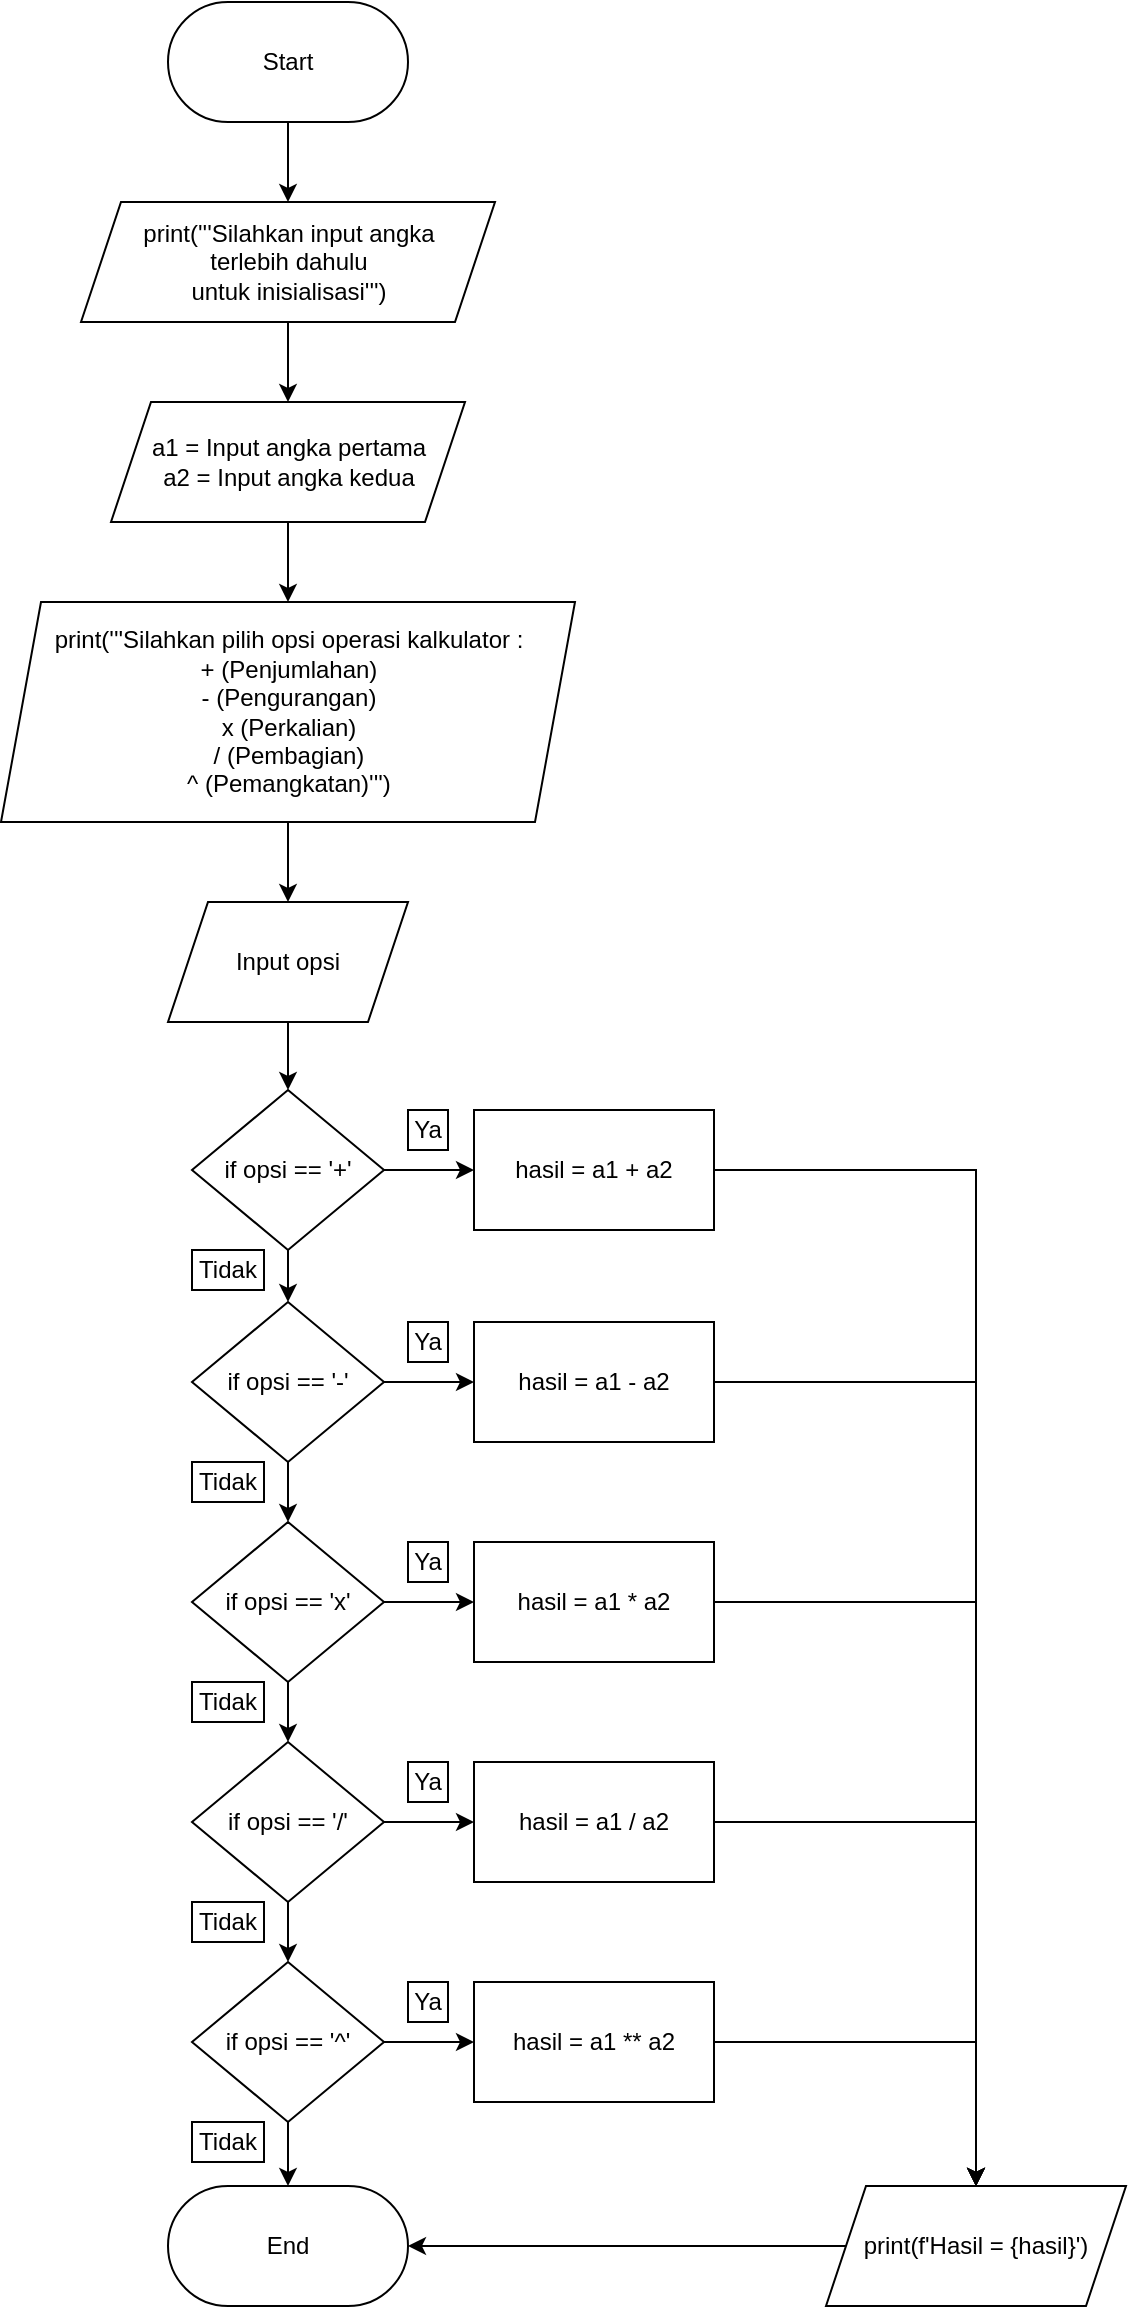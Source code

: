 <mxfile version="20.5.1" type="device"><diagram id="cfBa6SjVYZE0xMdukgyN" name="Halaman-1"><mxGraphModel dx="1240" dy="643" grid="1" gridSize="10" guides="1" tooltips="1" connect="1" arrows="1" fold="1" page="1" pageScale="1" pageWidth="827" pageHeight="1169" math="0" shadow="0"><root><mxCell id="0"/><mxCell id="1" parent="0"/><mxCell id="Q1IP3M-YnzKUfg_tRLrC-6" value="" style="edgeStyle=orthogonalEdgeStyle;rounded=0;orthogonalLoop=1;jettySize=auto;html=1;" edge="1" parent="1" source="Q1IP3M-YnzKUfg_tRLrC-1" target="Q1IP3M-YnzKUfg_tRLrC-5"><mxGeometry relative="1" as="geometry"/></mxCell><mxCell id="Q1IP3M-YnzKUfg_tRLrC-1" value="Start" style="rounded=1;whiteSpace=wrap;html=1;arcSize=50;" vertex="1" parent="1"><mxGeometry x="240" y="8" width="120" height="60" as="geometry"/></mxCell><mxCell id="Q1IP3M-YnzKUfg_tRLrC-9" value="" style="edgeStyle=orthogonalEdgeStyle;rounded=0;orthogonalLoop=1;jettySize=auto;html=1;" edge="1" parent="1" source="Q1IP3M-YnzKUfg_tRLrC-2" target="Q1IP3M-YnzKUfg_tRLrC-8"><mxGeometry relative="1" as="geometry"/></mxCell><mxCell id="Q1IP3M-YnzKUfg_tRLrC-2" value="a1 = Input angka pertama&lt;br&gt;a2 = Input angka kedua" style="shape=parallelogram;perimeter=parallelogramPerimeter;whiteSpace=wrap;html=1;fixedSize=1;" vertex="1" parent="1"><mxGeometry x="211.5" y="208" width="177" height="60" as="geometry"/></mxCell><mxCell id="Q1IP3M-YnzKUfg_tRLrC-7" value="" style="edgeStyle=orthogonalEdgeStyle;rounded=0;orthogonalLoop=1;jettySize=auto;html=1;" edge="1" parent="1" source="Q1IP3M-YnzKUfg_tRLrC-5" target="Q1IP3M-YnzKUfg_tRLrC-2"><mxGeometry relative="1" as="geometry"/></mxCell><mxCell id="Q1IP3M-YnzKUfg_tRLrC-5" value="print('''Silahkan input angka&lt;br&gt;terlebih dahulu&lt;br&gt;untuk inisialisasi''')" style="shape=parallelogram;perimeter=parallelogramPerimeter;whiteSpace=wrap;html=1;fixedSize=1;" vertex="1" parent="1"><mxGeometry x="196.5" y="108" width="207" height="60" as="geometry"/></mxCell><mxCell id="Q1IP3M-YnzKUfg_tRLrC-14" value="" style="edgeStyle=orthogonalEdgeStyle;rounded=0;orthogonalLoop=1;jettySize=auto;html=1;" edge="1" parent="1" source="Q1IP3M-YnzKUfg_tRLrC-8" target="Q1IP3M-YnzKUfg_tRLrC-13"><mxGeometry relative="1" as="geometry"/></mxCell><mxCell id="Q1IP3M-YnzKUfg_tRLrC-8" value="&lt;div&gt;print('''Silahkan pilih opsi operasi kalkulator :&lt;/div&gt;&lt;div&gt;+ (Penjumlahan)&lt;/div&gt;&lt;div&gt;- (Pengurangan)&lt;/div&gt;&lt;div&gt;x (Perkalian)&lt;/div&gt;&lt;div&gt;/ (Pembagian)&lt;/div&gt;&lt;div&gt;^ (Pemangkatan)''')&lt;/div&gt;" style="shape=parallelogram;perimeter=parallelogramPerimeter;whiteSpace=wrap;html=1;fixedSize=1;" vertex="1" parent="1"><mxGeometry x="156.5" y="308" width="287" height="110" as="geometry"/></mxCell><mxCell id="Q1IP3M-YnzKUfg_tRLrC-16" value="" style="edgeStyle=orthogonalEdgeStyle;rounded=0;orthogonalLoop=1;jettySize=auto;html=1;" edge="1" parent="1" source="Q1IP3M-YnzKUfg_tRLrC-13" target="Q1IP3M-YnzKUfg_tRLrC-15"><mxGeometry relative="1" as="geometry"/></mxCell><mxCell id="Q1IP3M-YnzKUfg_tRLrC-13" value="Input opsi" style="shape=parallelogram;perimeter=parallelogramPerimeter;whiteSpace=wrap;html=1;fixedSize=1;" vertex="1" parent="1"><mxGeometry x="240" y="458" width="120" height="60" as="geometry"/></mxCell><mxCell id="Q1IP3M-YnzKUfg_tRLrC-18" value="" style="edgeStyle=orthogonalEdgeStyle;rounded=0;orthogonalLoop=1;jettySize=auto;html=1;" edge="1" parent="1" source="Q1IP3M-YnzKUfg_tRLrC-15" target="Q1IP3M-YnzKUfg_tRLrC-17"><mxGeometry relative="1" as="geometry"/></mxCell><mxCell id="Q1IP3M-YnzKUfg_tRLrC-22" value="" style="edgeStyle=orthogonalEdgeStyle;rounded=0;orthogonalLoop=1;jettySize=auto;html=1;" edge="1" parent="1" source="Q1IP3M-YnzKUfg_tRLrC-15" target="Q1IP3M-YnzKUfg_tRLrC-19"><mxGeometry relative="1" as="geometry"/></mxCell><mxCell id="Q1IP3M-YnzKUfg_tRLrC-15" value="if opsi == '+'" style="rhombus;whiteSpace=wrap;html=1;" vertex="1" parent="1"><mxGeometry x="252" y="552" width="96" height="80" as="geometry"/></mxCell><mxCell id="Q1IP3M-YnzKUfg_tRLrC-43" style="edgeStyle=orthogonalEdgeStyle;rounded=0;orthogonalLoop=1;jettySize=auto;html=1;entryX=0.5;entryY=0;entryDx=0;entryDy=0;" edge="1" parent="1" source="Q1IP3M-YnzKUfg_tRLrC-17" target="Q1IP3M-YnzKUfg_tRLrC-40"><mxGeometry relative="1" as="geometry"/></mxCell><mxCell id="Q1IP3M-YnzKUfg_tRLrC-17" value="hasil = a1 + a2" style="rounded=0;whiteSpace=wrap;html=1;" vertex="1" parent="1"><mxGeometry x="393" y="562" width="120" height="60" as="geometry"/></mxCell><mxCell id="Q1IP3M-YnzKUfg_tRLrC-24" value="" style="edgeStyle=orthogonalEdgeStyle;rounded=0;orthogonalLoop=1;jettySize=auto;html=1;" edge="1" parent="1" source="Q1IP3M-YnzKUfg_tRLrC-19" target="Q1IP3M-YnzKUfg_tRLrC-23"><mxGeometry relative="1" as="geometry"/></mxCell><mxCell id="Q1IP3M-YnzKUfg_tRLrC-30" value="" style="edgeStyle=orthogonalEdgeStyle;rounded=0;orthogonalLoop=1;jettySize=auto;html=1;" edge="1" parent="1" source="Q1IP3M-YnzKUfg_tRLrC-19" target="Q1IP3M-YnzKUfg_tRLrC-29"><mxGeometry relative="1" as="geometry"/></mxCell><mxCell id="Q1IP3M-YnzKUfg_tRLrC-19" value="if opsi == '-'" style="rhombus;whiteSpace=wrap;html=1;" vertex="1" parent="1"><mxGeometry x="252" y="658" width="96" height="80" as="geometry"/></mxCell><mxCell id="Q1IP3M-YnzKUfg_tRLrC-26" value="" style="edgeStyle=orthogonalEdgeStyle;rounded=0;orthogonalLoop=1;jettySize=auto;html=1;" edge="1" parent="1" source="Q1IP3M-YnzKUfg_tRLrC-23" target="Q1IP3M-YnzKUfg_tRLrC-25"><mxGeometry relative="1" as="geometry"/></mxCell><mxCell id="Q1IP3M-YnzKUfg_tRLrC-32" value="" style="edgeStyle=orthogonalEdgeStyle;rounded=0;orthogonalLoop=1;jettySize=auto;html=1;" edge="1" parent="1" source="Q1IP3M-YnzKUfg_tRLrC-23" target="Q1IP3M-YnzKUfg_tRLrC-31"><mxGeometry relative="1" as="geometry"/></mxCell><mxCell id="Q1IP3M-YnzKUfg_tRLrC-23" value="if opsi == 'x'" style="rhombus;whiteSpace=wrap;html=1;" vertex="1" parent="1"><mxGeometry x="252" y="768" width="96" height="80" as="geometry"/></mxCell><mxCell id="Q1IP3M-YnzKUfg_tRLrC-28" value="" style="edgeStyle=orthogonalEdgeStyle;rounded=0;orthogonalLoop=1;jettySize=auto;html=1;" edge="1" parent="1" source="Q1IP3M-YnzKUfg_tRLrC-25" target="Q1IP3M-YnzKUfg_tRLrC-27"><mxGeometry relative="1" as="geometry"/></mxCell><mxCell id="Q1IP3M-YnzKUfg_tRLrC-34" value="" style="edgeStyle=orthogonalEdgeStyle;rounded=0;orthogonalLoop=1;jettySize=auto;html=1;" edge="1" parent="1" source="Q1IP3M-YnzKUfg_tRLrC-25" target="Q1IP3M-YnzKUfg_tRLrC-33"><mxGeometry relative="1" as="geometry"/></mxCell><mxCell id="Q1IP3M-YnzKUfg_tRLrC-25" value="if opsi == '/'" style="rhombus;whiteSpace=wrap;html=1;" vertex="1" parent="1"><mxGeometry x="252" y="878" width="96" height="80" as="geometry"/></mxCell><mxCell id="Q1IP3M-YnzKUfg_tRLrC-36" value="" style="edgeStyle=orthogonalEdgeStyle;rounded=0;orthogonalLoop=1;jettySize=auto;html=1;" edge="1" parent="1" source="Q1IP3M-YnzKUfg_tRLrC-27" target="Q1IP3M-YnzKUfg_tRLrC-35"><mxGeometry relative="1" as="geometry"/></mxCell><mxCell id="Q1IP3M-YnzKUfg_tRLrC-38" value="" style="edgeStyle=orthogonalEdgeStyle;rounded=0;orthogonalLoop=1;jettySize=auto;html=1;" edge="1" parent="1" source="Q1IP3M-YnzKUfg_tRLrC-27" target="Q1IP3M-YnzKUfg_tRLrC-37"><mxGeometry relative="1" as="geometry"/></mxCell><mxCell id="Q1IP3M-YnzKUfg_tRLrC-27" value="if opsi == '^'" style="rhombus;whiteSpace=wrap;html=1;" vertex="1" parent="1"><mxGeometry x="252" y="988" width="96" height="80" as="geometry"/></mxCell><mxCell id="Q1IP3M-YnzKUfg_tRLrC-44" style="edgeStyle=orthogonalEdgeStyle;rounded=0;orthogonalLoop=1;jettySize=auto;html=1;entryX=0.5;entryY=0;entryDx=0;entryDy=0;" edge="1" parent="1" source="Q1IP3M-YnzKUfg_tRLrC-29" target="Q1IP3M-YnzKUfg_tRLrC-40"><mxGeometry relative="1" as="geometry"/></mxCell><mxCell id="Q1IP3M-YnzKUfg_tRLrC-29" value="hasil = a1 - a2" style="rounded=0;whiteSpace=wrap;html=1;" vertex="1" parent="1"><mxGeometry x="393" y="668" width="120" height="60" as="geometry"/></mxCell><mxCell id="Q1IP3M-YnzKUfg_tRLrC-45" style="edgeStyle=orthogonalEdgeStyle;rounded=0;orthogonalLoop=1;jettySize=auto;html=1;entryX=0.5;entryY=0;entryDx=0;entryDy=0;" edge="1" parent="1" source="Q1IP3M-YnzKUfg_tRLrC-31" target="Q1IP3M-YnzKUfg_tRLrC-40"><mxGeometry relative="1" as="geometry"/></mxCell><mxCell id="Q1IP3M-YnzKUfg_tRLrC-31" value="hasil = a1 * a2" style="rounded=0;whiteSpace=wrap;html=1;" vertex="1" parent="1"><mxGeometry x="393" y="778" width="120" height="60" as="geometry"/></mxCell><mxCell id="Q1IP3M-YnzKUfg_tRLrC-46" style="edgeStyle=orthogonalEdgeStyle;rounded=0;orthogonalLoop=1;jettySize=auto;html=1;entryX=0.5;entryY=0;entryDx=0;entryDy=0;" edge="1" parent="1" source="Q1IP3M-YnzKUfg_tRLrC-33" target="Q1IP3M-YnzKUfg_tRLrC-40"><mxGeometry relative="1" as="geometry"/></mxCell><mxCell id="Q1IP3M-YnzKUfg_tRLrC-33" value="hasil = a1 / a2" style="rounded=0;whiteSpace=wrap;html=1;" vertex="1" parent="1"><mxGeometry x="393" y="888" width="120" height="60" as="geometry"/></mxCell><mxCell id="Q1IP3M-YnzKUfg_tRLrC-47" style="edgeStyle=orthogonalEdgeStyle;rounded=0;orthogonalLoop=1;jettySize=auto;html=1;entryX=0.5;entryY=0;entryDx=0;entryDy=0;" edge="1" parent="1" source="Q1IP3M-YnzKUfg_tRLrC-35" target="Q1IP3M-YnzKUfg_tRLrC-40"><mxGeometry relative="1" as="geometry"/></mxCell><mxCell id="Q1IP3M-YnzKUfg_tRLrC-35" value="hasil = a1 ** a2" style="rounded=0;whiteSpace=wrap;html=1;" vertex="1" parent="1"><mxGeometry x="393" y="998" width="120" height="60" as="geometry"/></mxCell><mxCell id="Q1IP3M-YnzKUfg_tRLrC-37" value="End" style="rounded=1;whiteSpace=wrap;html=1;arcSize=50;" vertex="1" parent="1"><mxGeometry x="240" y="1100" width="120" height="60" as="geometry"/></mxCell><mxCell id="Q1IP3M-YnzKUfg_tRLrC-51" style="edgeStyle=orthogonalEdgeStyle;rounded=0;orthogonalLoop=1;jettySize=auto;html=1;entryX=1;entryY=0.5;entryDx=0;entryDy=0;" edge="1" parent="1" source="Q1IP3M-YnzKUfg_tRLrC-40" target="Q1IP3M-YnzKUfg_tRLrC-37"><mxGeometry relative="1" as="geometry"/></mxCell><mxCell id="Q1IP3M-YnzKUfg_tRLrC-40" value="print(f'Hasil = {hasil}')" style="shape=parallelogram;perimeter=parallelogramPerimeter;whiteSpace=wrap;html=1;fixedSize=1;" vertex="1" parent="1"><mxGeometry x="569" y="1100" width="150" height="60" as="geometry"/></mxCell><mxCell id="Q1IP3M-YnzKUfg_tRLrC-52" value="Ya" style="rounded=0;whiteSpace=wrap;html=1;" vertex="1" parent="1"><mxGeometry x="360" y="562" width="20" height="20" as="geometry"/></mxCell><mxCell id="Q1IP3M-YnzKUfg_tRLrC-53" value="Tidak" style="rounded=0;whiteSpace=wrap;html=1;" vertex="1" parent="1"><mxGeometry x="252" y="632" width="36" height="20" as="geometry"/></mxCell><mxCell id="Q1IP3M-YnzKUfg_tRLrC-54" value="Ya" style="rounded=0;whiteSpace=wrap;html=1;" vertex="1" parent="1"><mxGeometry x="360" y="668" width="20" height="20" as="geometry"/></mxCell><mxCell id="Q1IP3M-YnzKUfg_tRLrC-55" value="Ya" style="rounded=0;whiteSpace=wrap;html=1;" vertex="1" parent="1"><mxGeometry x="360" y="778" width="20" height="20" as="geometry"/></mxCell><mxCell id="Q1IP3M-YnzKUfg_tRLrC-56" value="Ya" style="rounded=0;whiteSpace=wrap;html=1;" vertex="1" parent="1"><mxGeometry x="360" y="888" width="20" height="20" as="geometry"/></mxCell><mxCell id="Q1IP3M-YnzKUfg_tRLrC-57" value="Ya" style="rounded=0;whiteSpace=wrap;html=1;" vertex="1" parent="1"><mxGeometry x="360" y="998" width="20" height="20" as="geometry"/></mxCell><mxCell id="Q1IP3M-YnzKUfg_tRLrC-58" value="Tidak" style="rounded=0;whiteSpace=wrap;html=1;" vertex="1" parent="1"><mxGeometry x="252" y="738" width="36" height="20" as="geometry"/></mxCell><mxCell id="Q1IP3M-YnzKUfg_tRLrC-59" value="Tidak" style="rounded=0;whiteSpace=wrap;html=1;" vertex="1" parent="1"><mxGeometry x="252" y="848" width="36" height="20" as="geometry"/></mxCell><mxCell id="Q1IP3M-YnzKUfg_tRLrC-60" value="Tidak" style="rounded=0;whiteSpace=wrap;html=1;" vertex="1" parent="1"><mxGeometry x="252" y="958" width="36" height="20" as="geometry"/></mxCell><mxCell id="Q1IP3M-YnzKUfg_tRLrC-61" value="Tidak" style="rounded=0;whiteSpace=wrap;html=1;" vertex="1" parent="1"><mxGeometry x="252" y="1068" width="36" height="20" as="geometry"/></mxCell></root></mxGraphModel></diagram></mxfile>